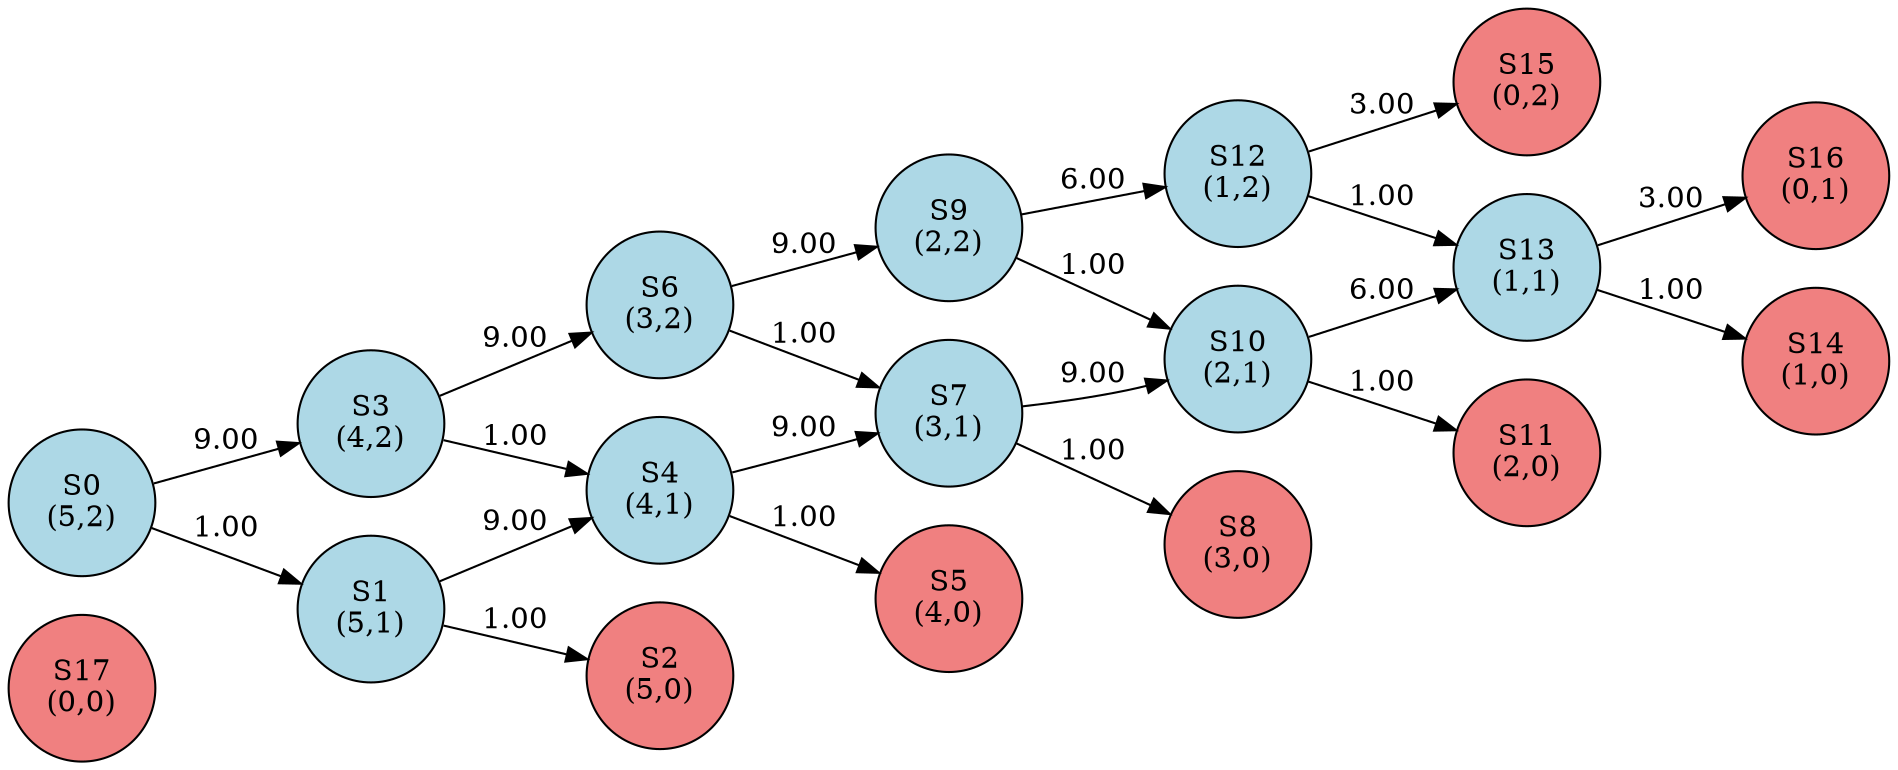 digraph StateGraph {
  rankdir=LR;
  node [shape=circle];
  S17 [label="S17\n(0,0)", style=filled, fillcolor=lightcoral];
  S16 [label="S16\n(0,1)", style=filled, fillcolor=lightcoral];
  S15 [label="S15\n(0,2)", style=filled, fillcolor=lightcoral];
  S14 [label="S14\n(1,0)", style=filled, fillcolor=lightcoral];
  S13 [label="S13\n(1,1)", style=filled, fillcolor=lightblue];
  S12 [label="S12\n(1,2)", style=filled, fillcolor=lightblue];
  S11 [label="S11\n(2,0)", style=filled, fillcolor=lightcoral];
  S10 [label="S10\n(2,1)", style=filled, fillcolor=lightblue];
  S9 [label="S9\n(2,2)", style=filled, fillcolor=lightblue];
  S8 [label="S8\n(3,0)", style=filled, fillcolor=lightcoral];
  S7 [label="S7\n(3,1)", style=filled, fillcolor=lightblue];
  S6 [label="S6\n(3,2)", style=filled, fillcolor=lightblue];
  S5 [label="S5\n(4,0)", style=filled, fillcolor=lightcoral];
  S4 [label="S4\n(4,1)", style=filled, fillcolor=lightblue];
  S3 [label="S3\n(4,2)", style=filled, fillcolor=lightblue];
  S2 [label="S2\n(5,0)", style=filled, fillcolor=lightcoral];
  S1 [label="S1\n(5,1)", style=filled, fillcolor=lightblue];
  S0 [label="S0\n(5,2)", style=filled, fillcolor=lightblue];
  S13 -> S16 [label="3.00"];
  S13 -> S14 [label="1.00"];
  S12 -> S15 [label="3.00"];
  S12 -> S13 [label="1.00"];
  S10 -> S13 [label="6.00"];
  S10 -> S11 [label="1.00"];
  S9 -> S12 [label="6.00"];
  S9 -> S10 [label="1.00"];
  S7 -> S10 [label="9.00"];
  S7 -> S8 [label="1.00"];
  S6 -> S9 [label="9.00"];
  S6 -> S7 [label="1.00"];
  S4 -> S7 [label="9.00"];
  S4 -> S5 [label="1.00"];
  S3 -> S6 [label="9.00"];
  S3 -> S4 [label="1.00"];
  S1 -> S4 [label="9.00"];
  S1 -> S2 [label="1.00"];
  S0 -> S3 [label="9.00"];
  S0 -> S1 [label="1.00"];
}
